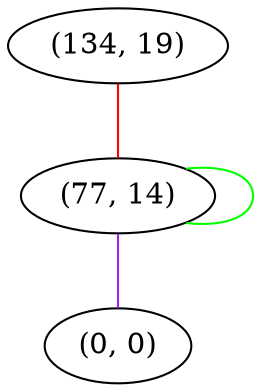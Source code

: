 graph "" {
"(134, 19)";
"(77, 14)";
"(0, 0)";
"(134, 19)" -- "(77, 14)"  [color=red, key=0, weight=1];
"(77, 14)" -- "(77, 14)"  [color=green, key=0, weight=2];
"(77, 14)" -- "(0, 0)"  [color=purple, key=0, weight=4];
}
